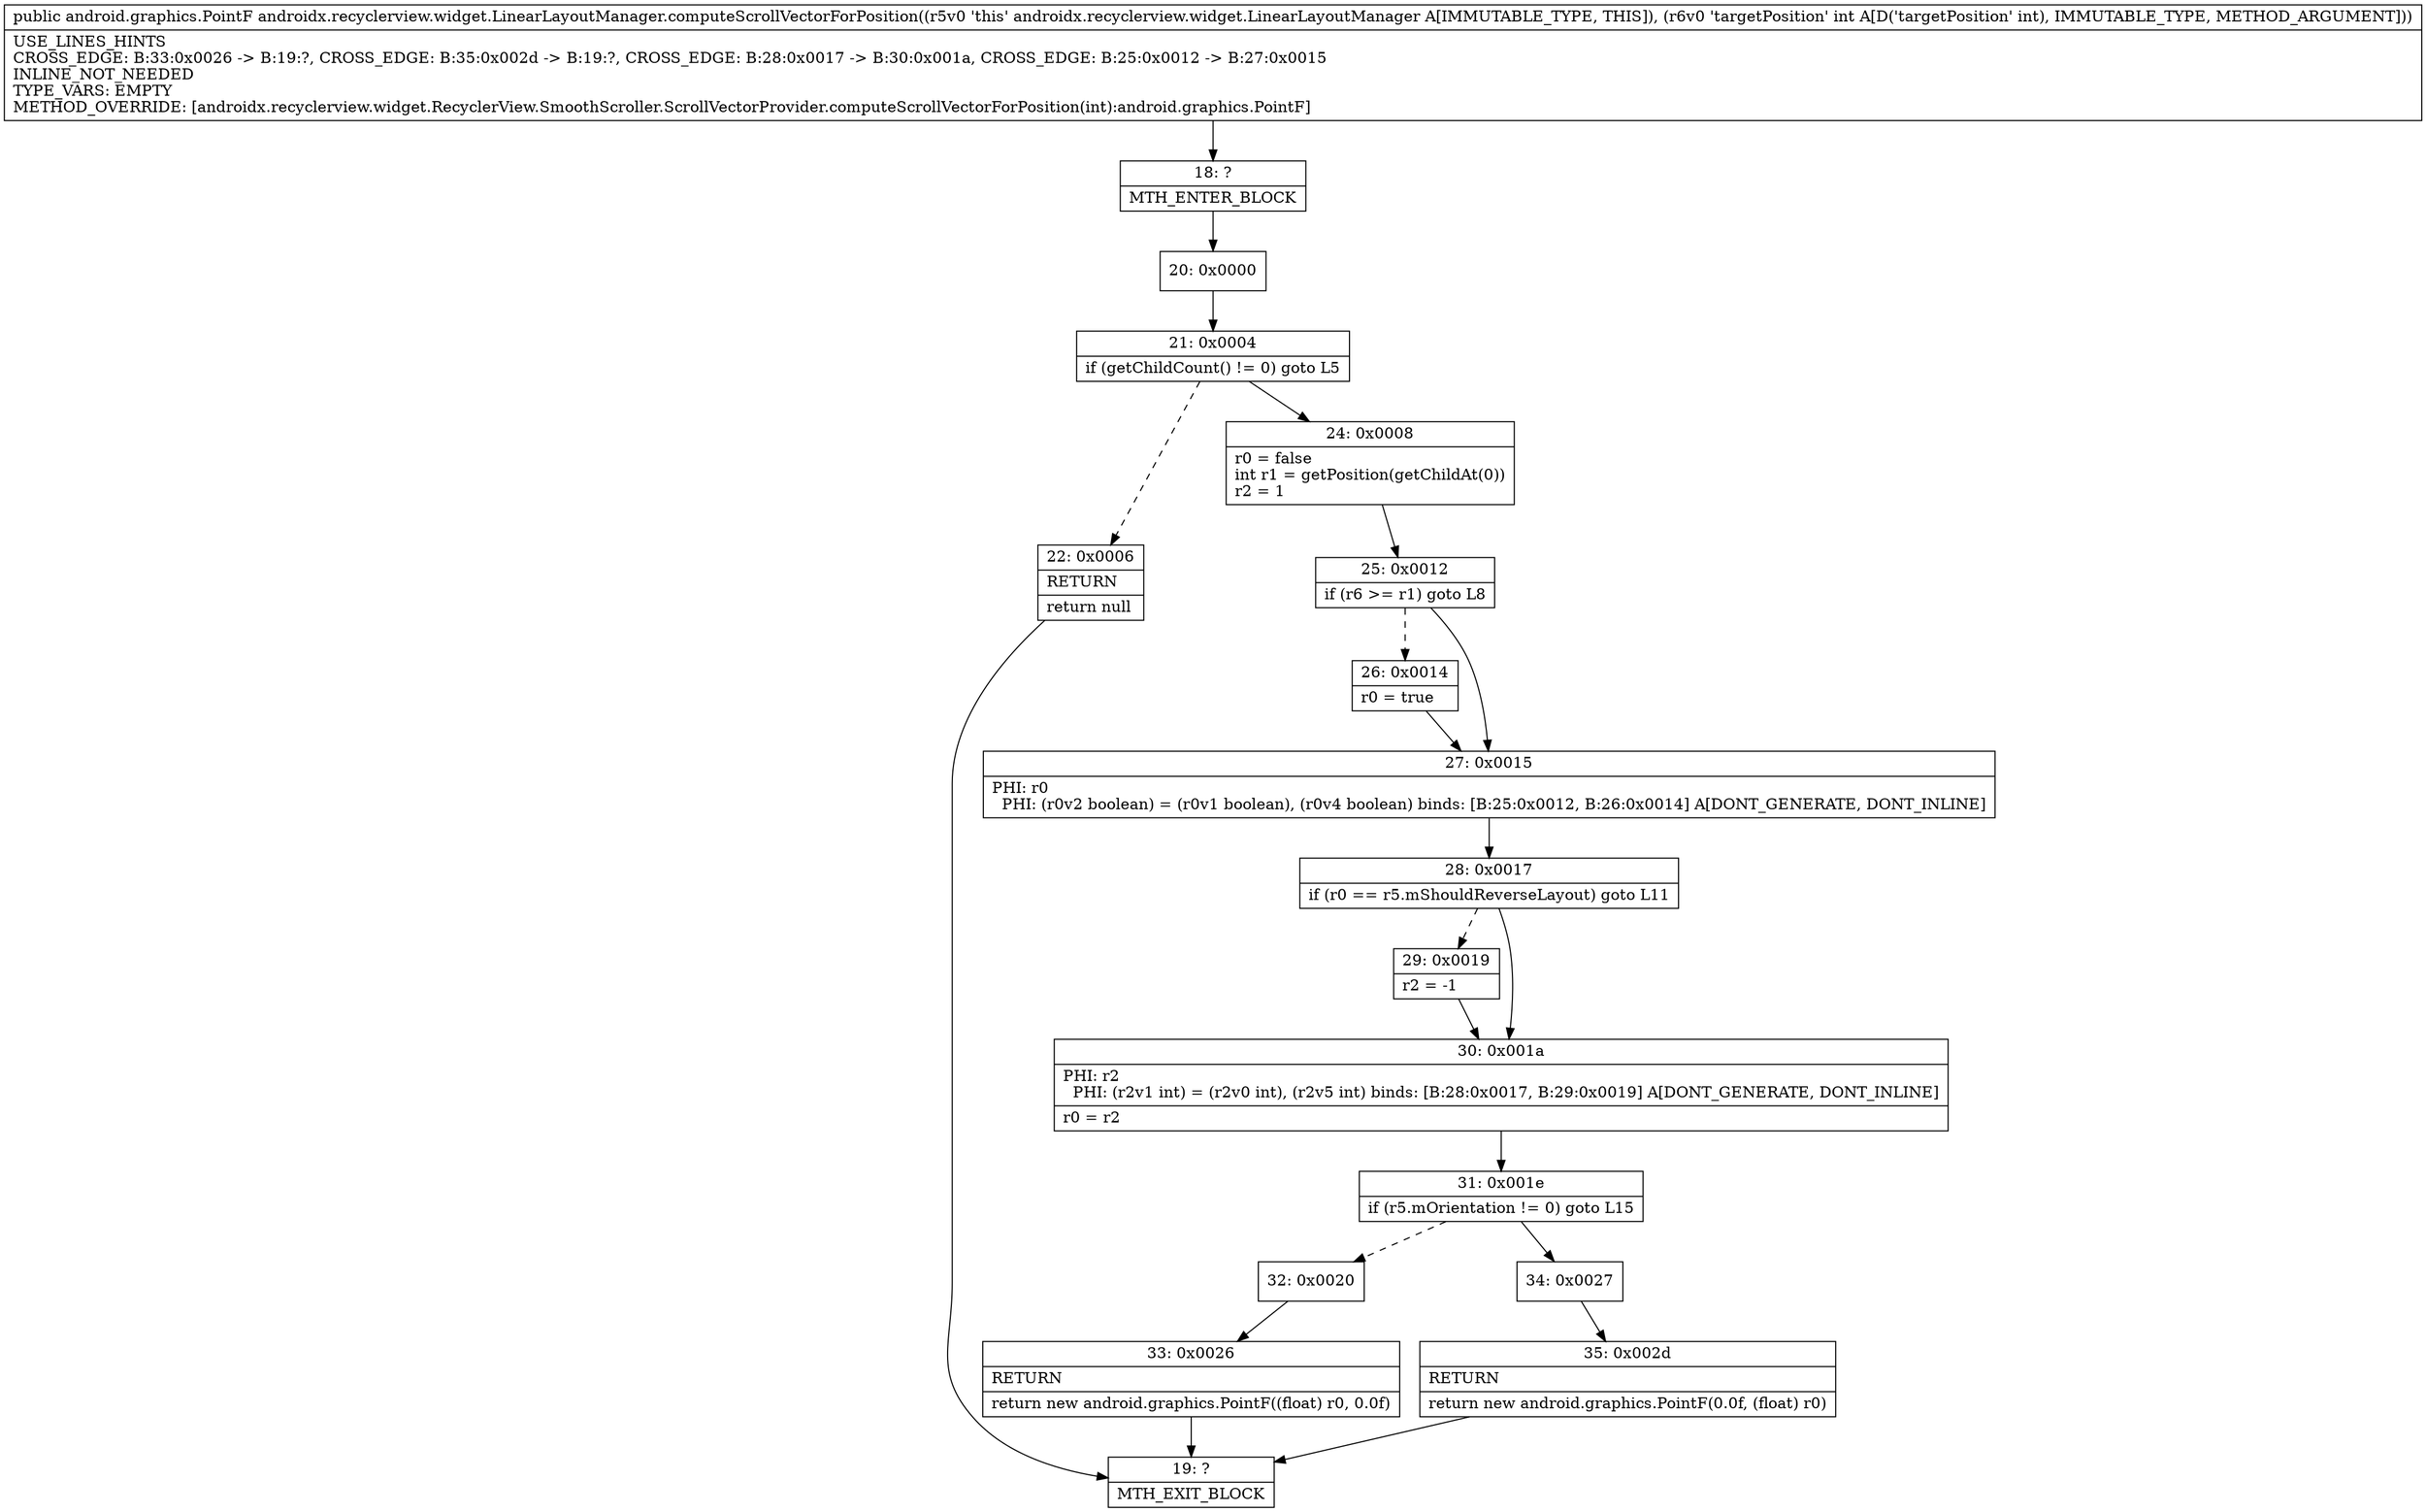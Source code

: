 digraph "CFG forandroidx.recyclerview.widget.LinearLayoutManager.computeScrollVectorForPosition(I)Landroid\/graphics\/PointF;" {
Node_18 [shape=record,label="{18\:\ ?|MTH_ENTER_BLOCK\l}"];
Node_20 [shape=record,label="{20\:\ 0x0000}"];
Node_21 [shape=record,label="{21\:\ 0x0004|if (getChildCount() != 0) goto L5\l}"];
Node_22 [shape=record,label="{22\:\ 0x0006|RETURN\l|return null\l}"];
Node_19 [shape=record,label="{19\:\ ?|MTH_EXIT_BLOCK\l}"];
Node_24 [shape=record,label="{24\:\ 0x0008|r0 = false\lint r1 = getPosition(getChildAt(0))\lr2 = 1\l}"];
Node_25 [shape=record,label="{25\:\ 0x0012|if (r6 \>= r1) goto L8\l}"];
Node_26 [shape=record,label="{26\:\ 0x0014|r0 = true\l}"];
Node_27 [shape=record,label="{27\:\ 0x0015|PHI: r0 \l  PHI: (r0v2 boolean) = (r0v1 boolean), (r0v4 boolean) binds: [B:25:0x0012, B:26:0x0014] A[DONT_GENERATE, DONT_INLINE]\l}"];
Node_28 [shape=record,label="{28\:\ 0x0017|if (r0 == r5.mShouldReverseLayout) goto L11\l}"];
Node_29 [shape=record,label="{29\:\ 0x0019|r2 = \-1\l}"];
Node_30 [shape=record,label="{30\:\ 0x001a|PHI: r2 \l  PHI: (r2v1 int) = (r2v0 int), (r2v5 int) binds: [B:28:0x0017, B:29:0x0019] A[DONT_GENERATE, DONT_INLINE]\l|r0 = r2\l}"];
Node_31 [shape=record,label="{31\:\ 0x001e|if (r5.mOrientation != 0) goto L15\l}"];
Node_32 [shape=record,label="{32\:\ 0x0020}"];
Node_33 [shape=record,label="{33\:\ 0x0026|RETURN\l|return new android.graphics.PointF((float) r0, 0.0f)\l}"];
Node_34 [shape=record,label="{34\:\ 0x0027}"];
Node_35 [shape=record,label="{35\:\ 0x002d|RETURN\l|return new android.graphics.PointF(0.0f, (float) r0)\l}"];
MethodNode[shape=record,label="{public android.graphics.PointF androidx.recyclerview.widget.LinearLayoutManager.computeScrollVectorForPosition((r5v0 'this' androidx.recyclerview.widget.LinearLayoutManager A[IMMUTABLE_TYPE, THIS]), (r6v0 'targetPosition' int A[D('targetPosition' int), IMMUTABLE_TYPE, METHOD_ARGUMENT]))  | USE_LINES_HINTS\lCROSS_EDGE: B:33:0x0026 \-\> B:19:?, CROSS_EDGE: B:35:0x002d \-\> B:19:?, CROSS_EDGE: B:28:0x0017 \-\> B:30:0x001a, CROSS_EDGE: B:25:0x0012 \-\> B:27:0x0015\lINLINE_NOT_NEEDED\lTYPE_VARS: EMPTY\lMETHOD_OVERRIDE: [androidx.recyclerview.widget.RecyclerView.SmoothScroller.ScrollVectorProvider.computeScrollVectorForPosition(int):android.graphics.PointF]\l}"];
MethodNode -> Node_18;Node_18 -> Node_20;
Node_20 -> Node_21;
Node_21 -> Node_22[style=dashed];
Node_21 -> Node_24;
Node_22 -> Node_19;
Node_24 -> Node_25;
Node_25 -> Node_26[style=dashed];
Node_25 -> Node_27;
Node_26 -> Node_27;
Node_27 -> Node_28;
Node_28 -> Node_29[style=dashed];
Node_28 -> Node_30;
Node_29 -> Node_30;
Node_30 -> Node_31;
Node_31 -> Node_32[style=dashed];
Node_31 -> Node_34;
Node_32 -> Node_33;
Node_33 -> Node_19;
Node_34 -> Node_35;
Node_35 -> Node_19;
}

